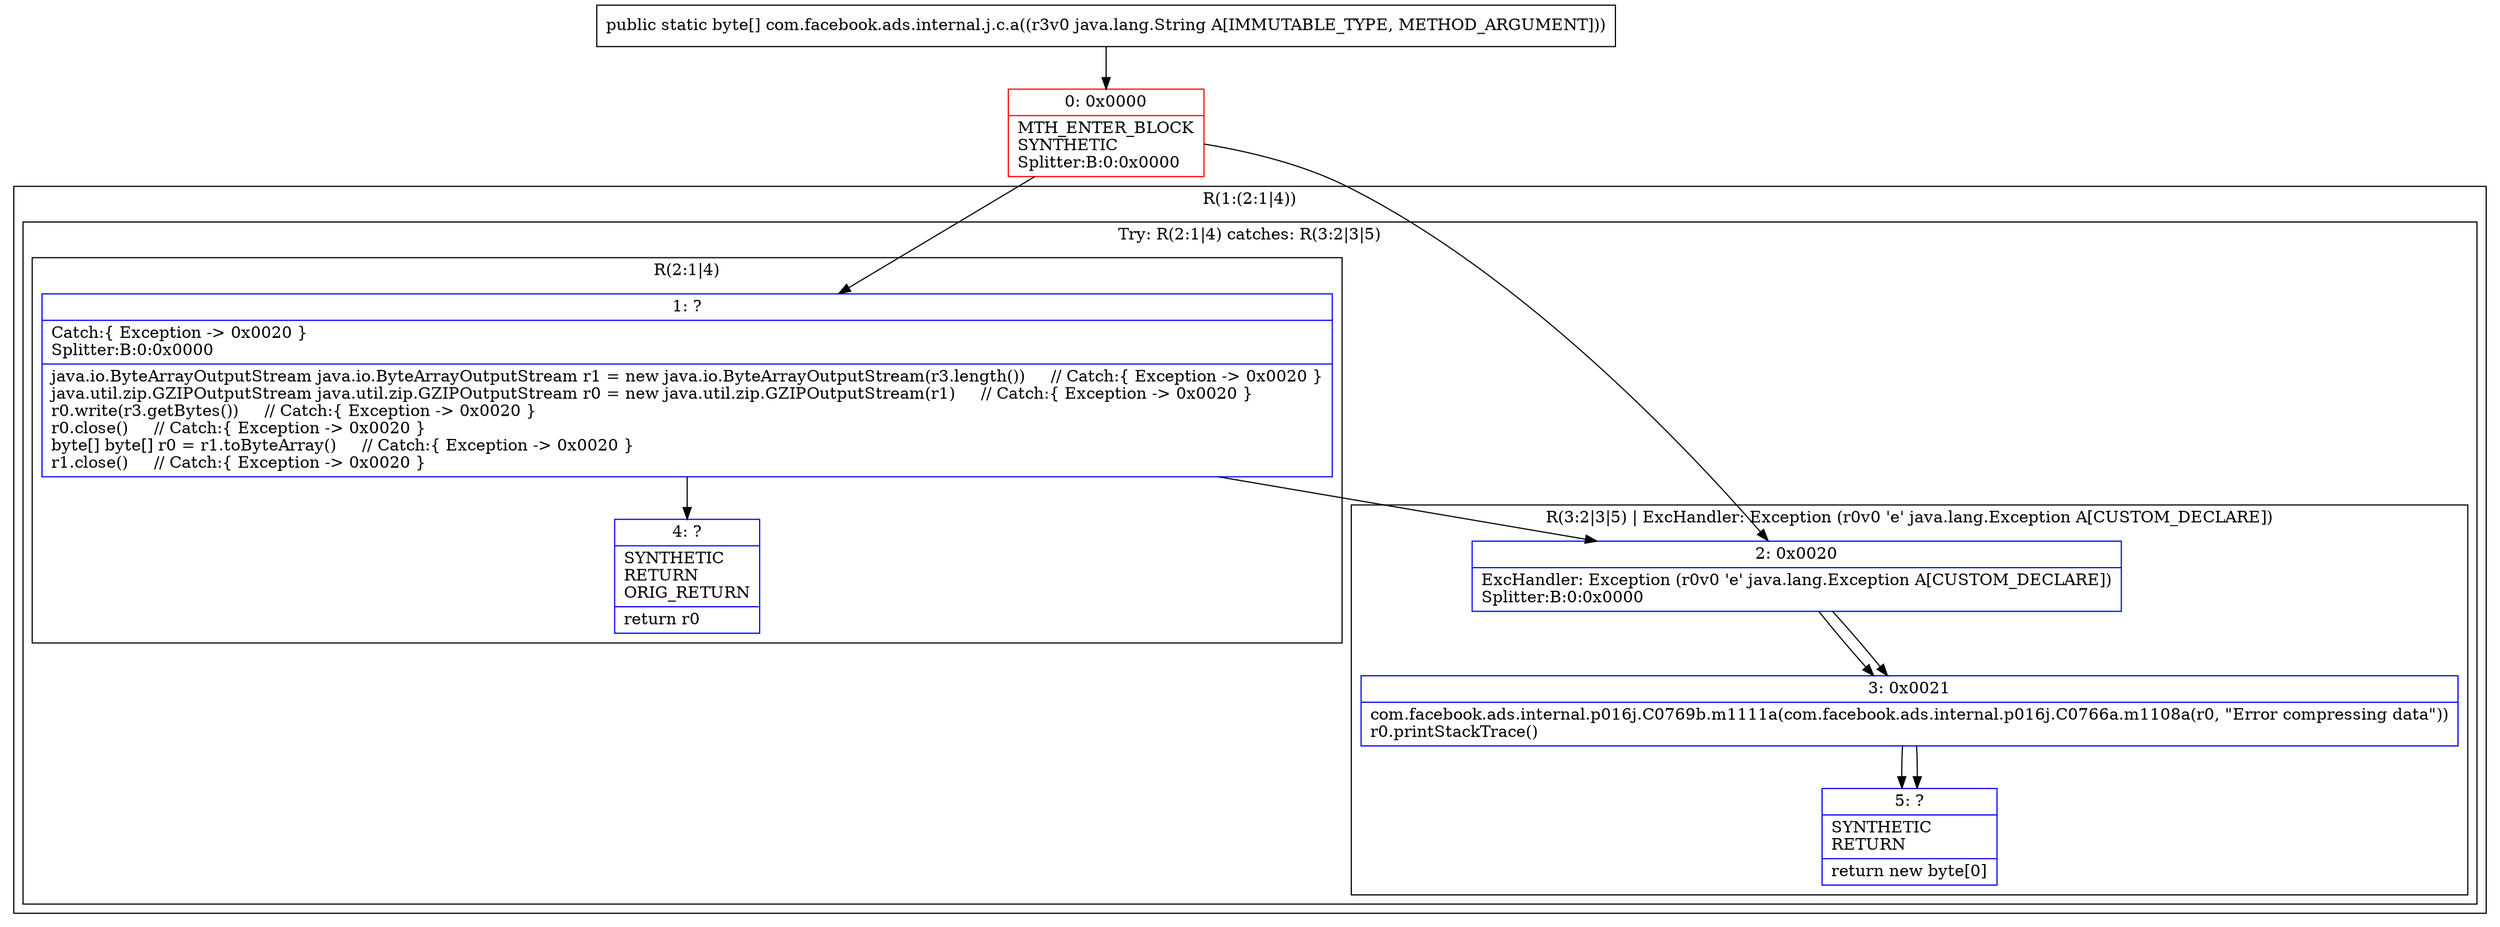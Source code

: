 digraph "CFG forcom.facebook.ads.internal.j.c.a(Ljava\/lang\/String;)[B" {
subgraph cluster_Region_613478949 {
label = "R(1:(2:1|4))";
node [shape=record,color=blue];
subgraph cluster_TryCatchRegion_1585932344 {
label = "Try: R(2:1|4) catches: R(3:2|3|5)";
node [shape=record,color=blue];
subgraph cluster_Region_1057608477 {
label = "R(2:1|4)";
node [shape=record,color=blue];
Node_1 [shape=record,label="{1\:\ ?|Catch:\{ Exception \-\> 0x0020 \}\lSplitter:B:0:0x0000\l|java.io.ByteArrayOutputStream java.io.ByteArrayOutputStream r1 = new java.io.ByteArrayOutputStream(r3.length())     \/\/ Catch:\{ Exception \-\> 0x0020 \}\ljava.util.zip.GZIPOutputStream java.util.zip.GZIPOutputStream r0 = new java.util.zip.GZIPOutputStream(r1)     \/\/ Catch:\{ Exception \-\> 0x0020 \}\lr0.write(r3.getBytes())     \/\/ Catch:\{ Exception \-\> 0x0020 \}\lr0.close()     \/\/ Catch:\{ Exception \-\> 0x0020 \}\lbyte[] byte[] r0 = r1.toByteArray()     \/\/ Catch:\{ Exception \-\> 0x0020 \}\lr1.close()     \/\/ Catch:\{ Exception \-\> 0x0020 \}\l}"];
Node_4 [shape=record,label="{4\:\ ?|SYNTHETIC\lRETURN\lORIG_RETURN\l|return r0\l}"];
}
subgraph cluster_Region_290778780 {
label = "R(3:2|3|5) | ExcHandler: Exception (r0v0 'e' java.lang.Exception A[CUSTOM_DECLARE])\l";
node [shape=record,color=blue];
Node_2 [shape=record,label="{2\:\ 0x0020|ExcHandler: Exception (r0v0 'e' java.lang.Exception A[CUSTOM_DECLARE])\lSplitter:B:0:0x0000\l}"];
Node_3 [shape=record,label="{3\:\ 0x0021|com.facebook.ads.internal.p016j.C0769b.m1111a(com.facebook.ads.internal.p016j.C0766a.m1108a(r0, \"Error compressing data\"))\lr0.printStackTrace()\l}"];
Node_5 [shape=record,label="{5\:\ ?|SYNTHETIC\lRETURN\l|return new byte[0]\l}"];
}
}
}
subgraph cluster_Region_290778780 {
label = "R(3:2|3|5) | ExcHandler: Exception (r0v0 'e' java.lang.Exception A[CUSTOM_DECLARE])\l";
node [shape=record,color=blue];
Node_2 [shape=record,label="{2\:\ 0x0020|ExcHandler: Exception (r0v0 'e' java.lang.Exception A[CUSTOM_DECLARE])\lSplitter:B:0:0x0000\l}"];
Node_3 [shape=record,label="{3\:\ 0x0021|com.facebook.ads.internal.p016j.C0769b.m1111a(com.facebook.ads.internal.p016j.C0766a.m1108a(r0, \"Error compressing data\"))\lr0.printStackTrace()\l}"];
Node_5 [shape=record,label="{5\:\ ?|SYNTHETIC\lRETURN\l|return new byte[0]\l}"];
}
Node_0 [shape=record,color=red,label="{0\:\ 0x0000|MTH_ENTER_BLOCK\lSYNTHETIC\lSplitter:B:0:0x0000\l}"];
MethodNode[shape=record,label="{public static byte[] com.facebook.ads.internal.j.c.a((r3v0 java.lang.String A[IMMUTABLE_TYPE, METHOD_ARGUMENT])) }"];
MethodNode -> Node_0;
Node_1 -> Node_2;
Node_1 -> Node_4;
Node_2 -> Node_3;
Node_3 -> Node_5;
Node_2 -> Node_3;
Node_3 -> Node_5;
Node_0 -> Node_1;
Node_0 -> Node_2;
}

